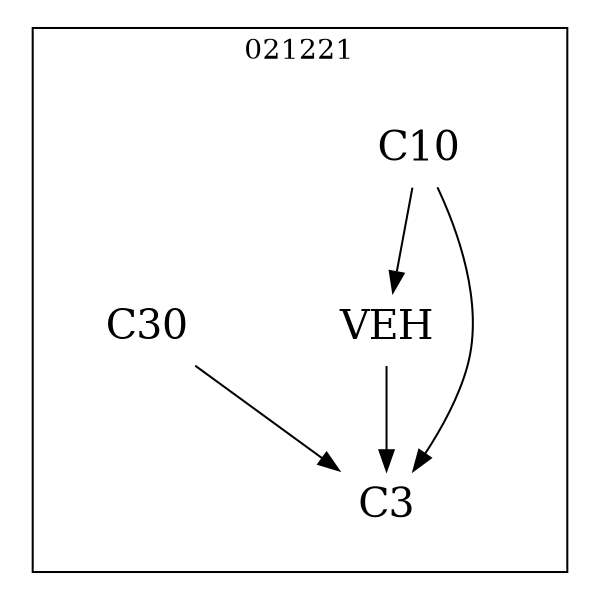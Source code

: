 strict digraph DAGS {
	size = "4,4!" ; ratio ="fill"; subgraph cluster_0{
			labeldoc = "t";
			label = "021221";node	[label= VEH, shape = plaintext, fontsize=20] VEH;node	[label= C3, shape = plaintext, fontsize=20] C3;node	[label= C10, shape = plaintext, fontsize=20] C10;node	[label= C30, shape = plaintext, fontsize=20] C30;
VEH->C3;
C10->VEH;
C10->C3;
C30->C3;
	}}